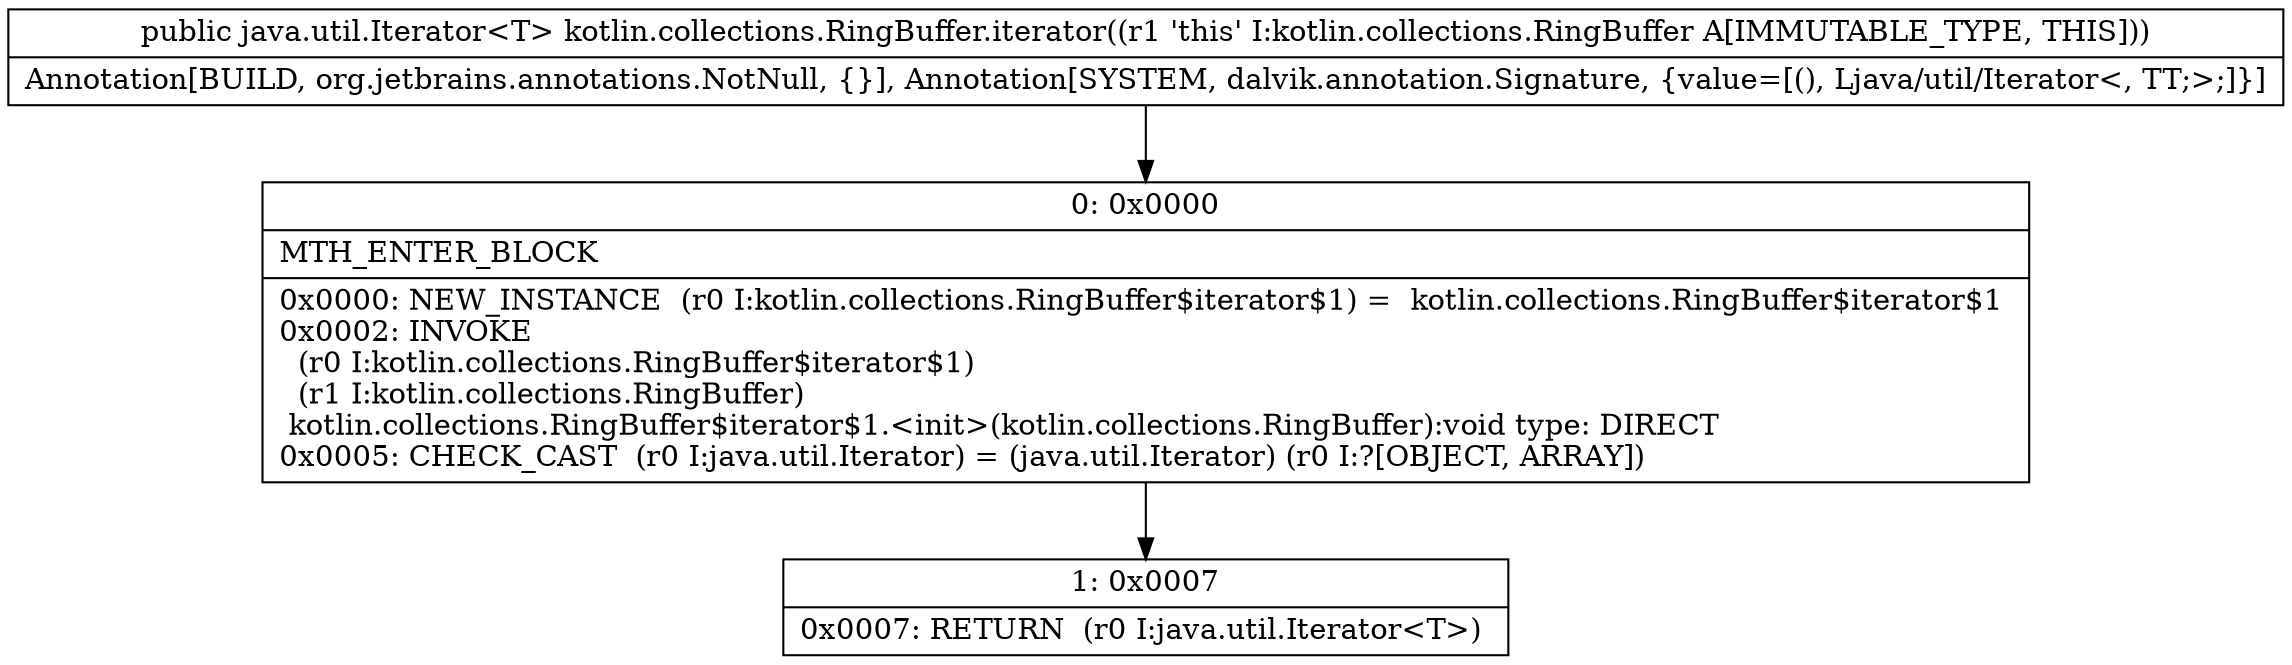 digraph "CFG forkotlin.collections.RingBuffer.iterator()Ljava\/util\/Iterator;" {
Node_0 [shape=record,label="{0\:\ 0x0000|MTH_ENTER_BLOCK\l|0x0000: NEW_INSTANCE  (r0 I:kotlin.collections.RingBuffer$iterator$1) =  kotlin.collections.RingBuffer$iterator$1 \l0x0002: INVOKE  \l  (r0 I:kotlin.collections.RingBuffer$iterator$1)\l  (r1 I:kotlin.collections.RingBuffer)\l kotlin.collections.RingBuffer$iterator$1.\<init\>(kotlin.collections.RingBuffer):void type: DIRECT \l0x0005: CHECK_CAST  (r0 I:java.util.Iterator) = (java.util.Iterator) (r0 I:?[OBJECT, ARRAY]) \l}"];
Node_1 [shape=record,label="{1\:\ 0x0007|0x0007: RETURN  (r0 I:java.util.Iterator\<T\>) \l}"];
MethodNode[shape=record,label="{public java.util.Iterator\<T\> kotlin.collections.RingBuffer.iterator((r1 'this' I:kotlin.collections.RingBuffer A[IMMUTABLE_TYPE, THIS]))  | Annotation[BUILD, org.jetbrains.annotations.NotNull, \{\}], Annotation[SYSTEM, dalvik.annotation.Signature, \{value=[(), Ljava\/util\/Iterator\<, TT;\>;]\}]\l}"];
MethodNode -> Node_0;
Node_0 -> Node_1;
}

